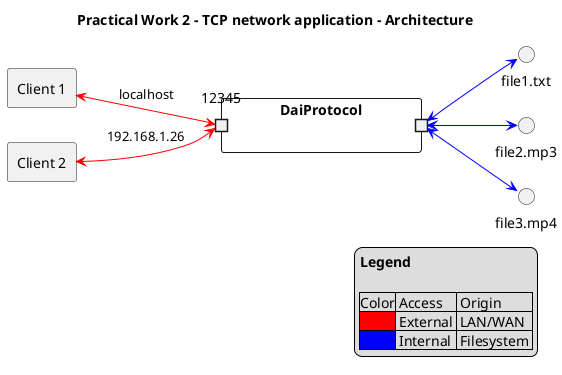 @startuml "practical-work-2-tcp-network-application-architecture"
left to right direction

skinparam boxPadding 20
skinparam componentPadding 10
skinparam componentStyle rectangle
skinparam maxMessageSize 300
skinparam noteTextAlignment center
skinparam sequenceMessageAlign direction
skinparam wrapWidth 250

!pragma teoz true

title "Practical Work 2 - TCP network application - Architecture"

interface "file1.txt" as file1
interface "file2.mp3" as file2
interface "file3.mp4" as file3

component DaiProtocol as dp {
    portin 12345
    portout " " as internal
}

component "Client 1" as client1
component "Client 2" as client2

client1 <-[#red]-> 12345 : localhost
client2 <-[#red]-> 12345 : 192.168.1.26


file1 <-up[#blue]-> internal
file2 <-up[#blue]-> internal
file3 <-up[#blue]-> internal

legend right
**Legend**

|Color| Access | Origin |
|<#red>| External | LAN/WAN |
|<#blue>| Internal | Filesystem |
endlegend
@enduml
